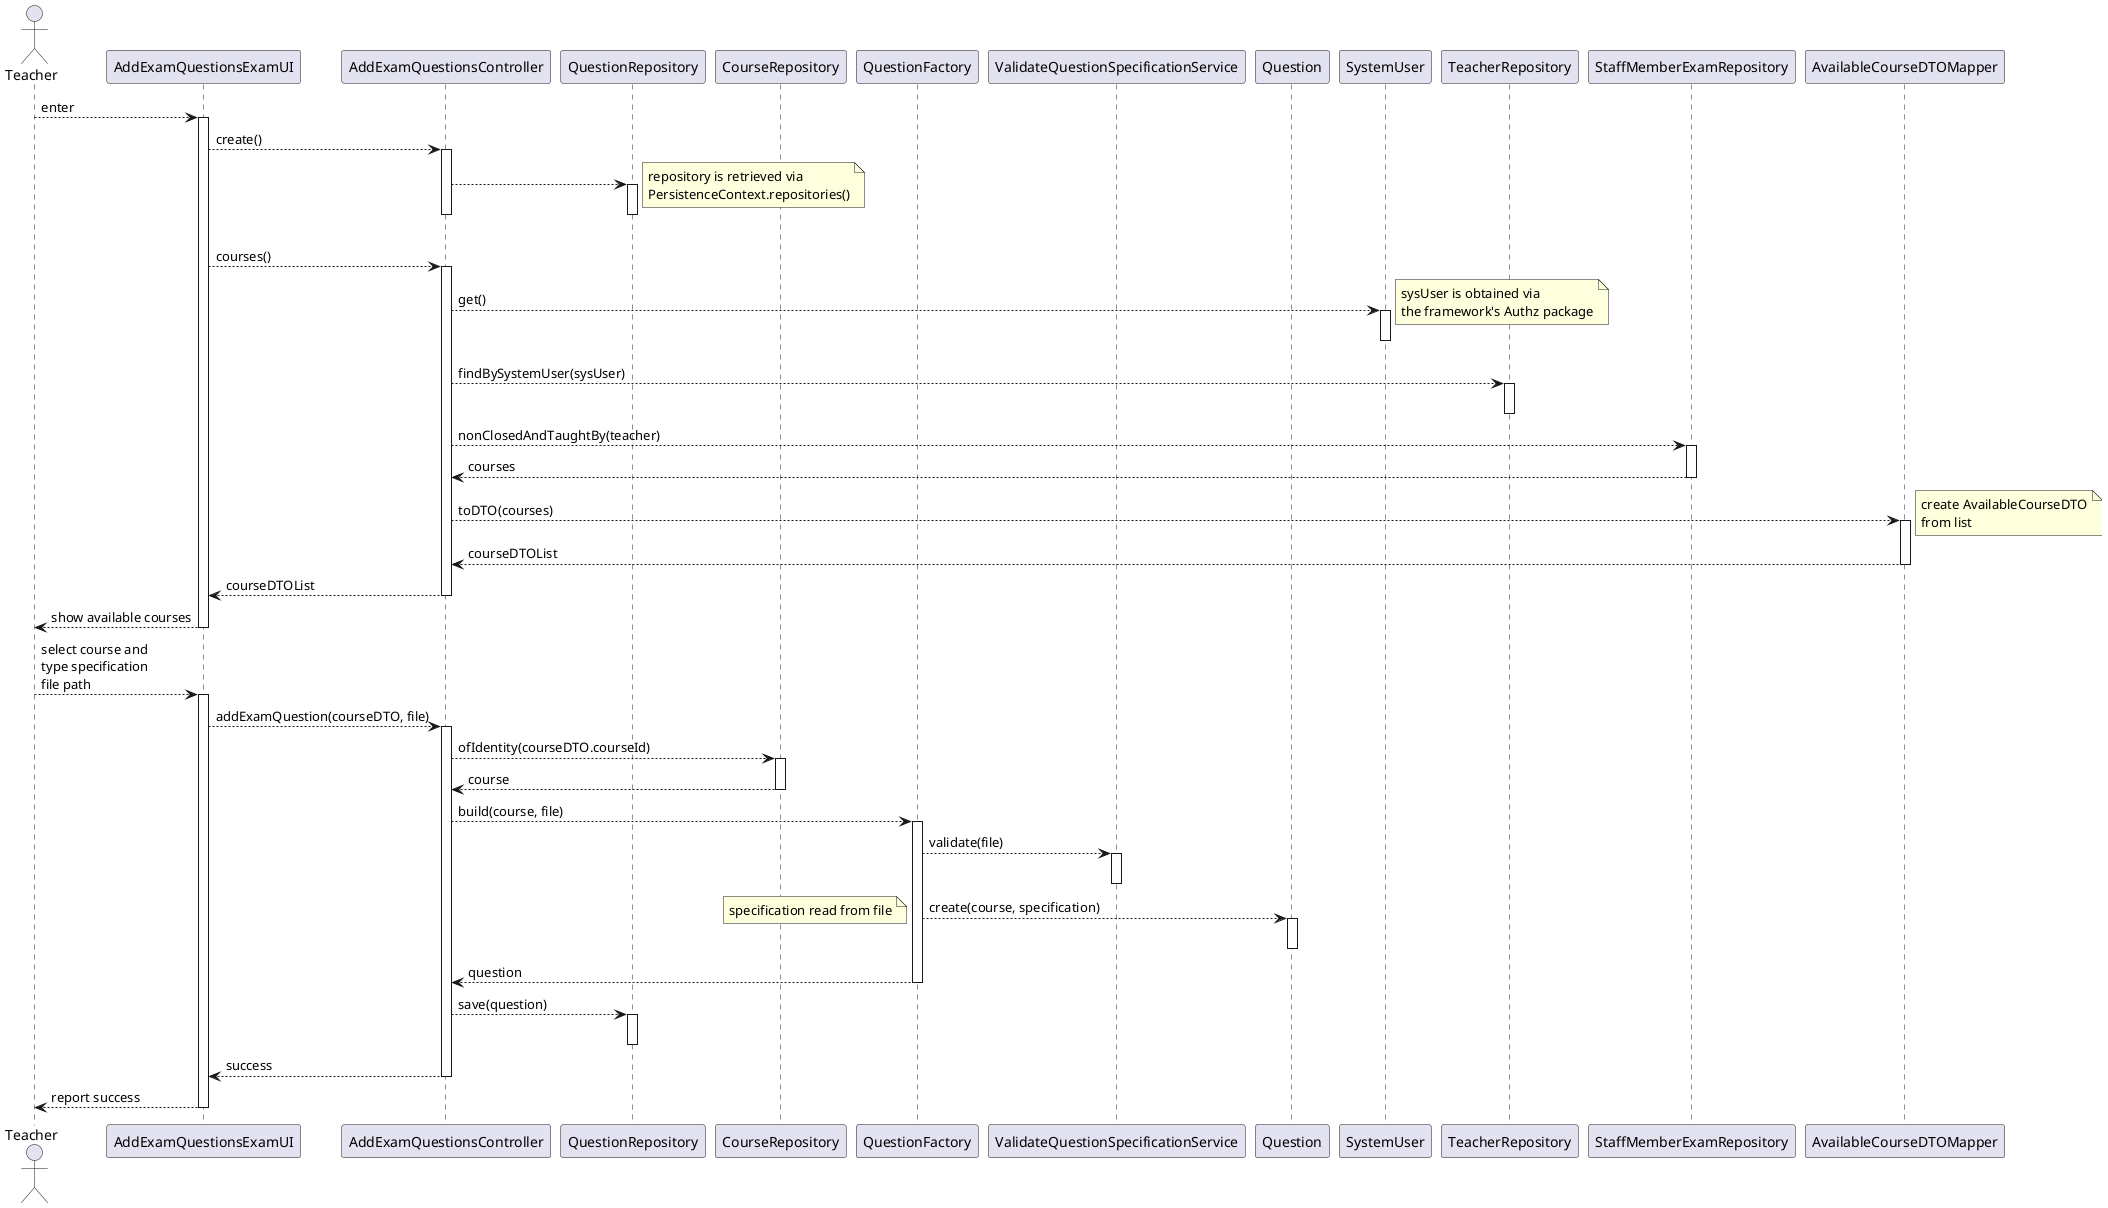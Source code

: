 @startuml

actor Teacher as user
participant AddExamQuestionsExamUI as ui
participant AddExamQuestionsController as ctrl

participant QuestionRepository as repo
participant CourseRepository as c_repo

participant QuestionFactory as fact
participant ValidateQuestionSpecificationService as svc

participant Question as question


participant SystemUser as sys_usr

participant TeacherRepository as t_repo
participant StaffMemberExamRepository as sm_repo

participant AvailableCourseDTOMapper as mapper
' participant AvailableCourseDTO as dto


' participant PersistenceContext as ctx
' participant RepositoryFactory as rep_fac

' participant QuestionRepository as q_repo


user --> ui: enter

activate ui

    ui --> ctrl : create()
    activate ctrl
        ctrl --> repo
        note right : repository is retrieved via\nPersistenceContext.repositories()
        activate repo
        deactivate repo
    deactivate ctrl

    ui --> ctrl : courses()
    activate ctrl
        ctrl --> sys_usr : get()
        activate sys_usr
            note right : sysUser is obtained via\nthe framework's Authz package
        deactivate sys_usr

        ctrl --> t_repo : findBySystemUser(sysUser)
        activate t_repo
        deactivate t_repo

        ctrl --> sm_repo : nonClosedAndTaughtBy(teacher)
        activate sm_repo
            sm_repo --> ctrl : courses
        deactivate sm_repo

        ctrl --> mapper : toDTO(courses)
        note right : create AvailableCourseDTO\nfrom list
        activate mapper
            mapper --> ctrl : courseDTOList
        deactivate mapper
        '     loop for each course in courses
        '         mapper --> dto : create()
        '         activate dto
        '         deactivate dto
        '     end loop

        ctrl --> ui : courseDTOList
    deactivate ctrl

    ui --> user : show available courses
deactivate ui

user --> ui : select course and\ntype specification\nfile path

activate ui
    ui --> ctrl : addExamQuestion(courseDTO, file)
    activate ctrl
        ctrl --> c_repo : ofIdentity(courseDTO.courseId)
        activate c_repo
            c_repo --> ctrl : course
        deactivate c_repo

        ctrl --> fact : build(course, file)
        activate fact
            fact --> svc : validate(file)
            activate svc
            deactivate svc

            fact --> question : create(course, specification)
            note left : specification read from file
            activate question
            deactivate question

            fact --> ctrl : question
        deactivate fact

        ctrl --> repo : save(question)
        activate repo
        deactivate repo

        ctrl --> ui : success
    deactivate ctrl

    ui --> user : report success
deactivate ui

@enduml
